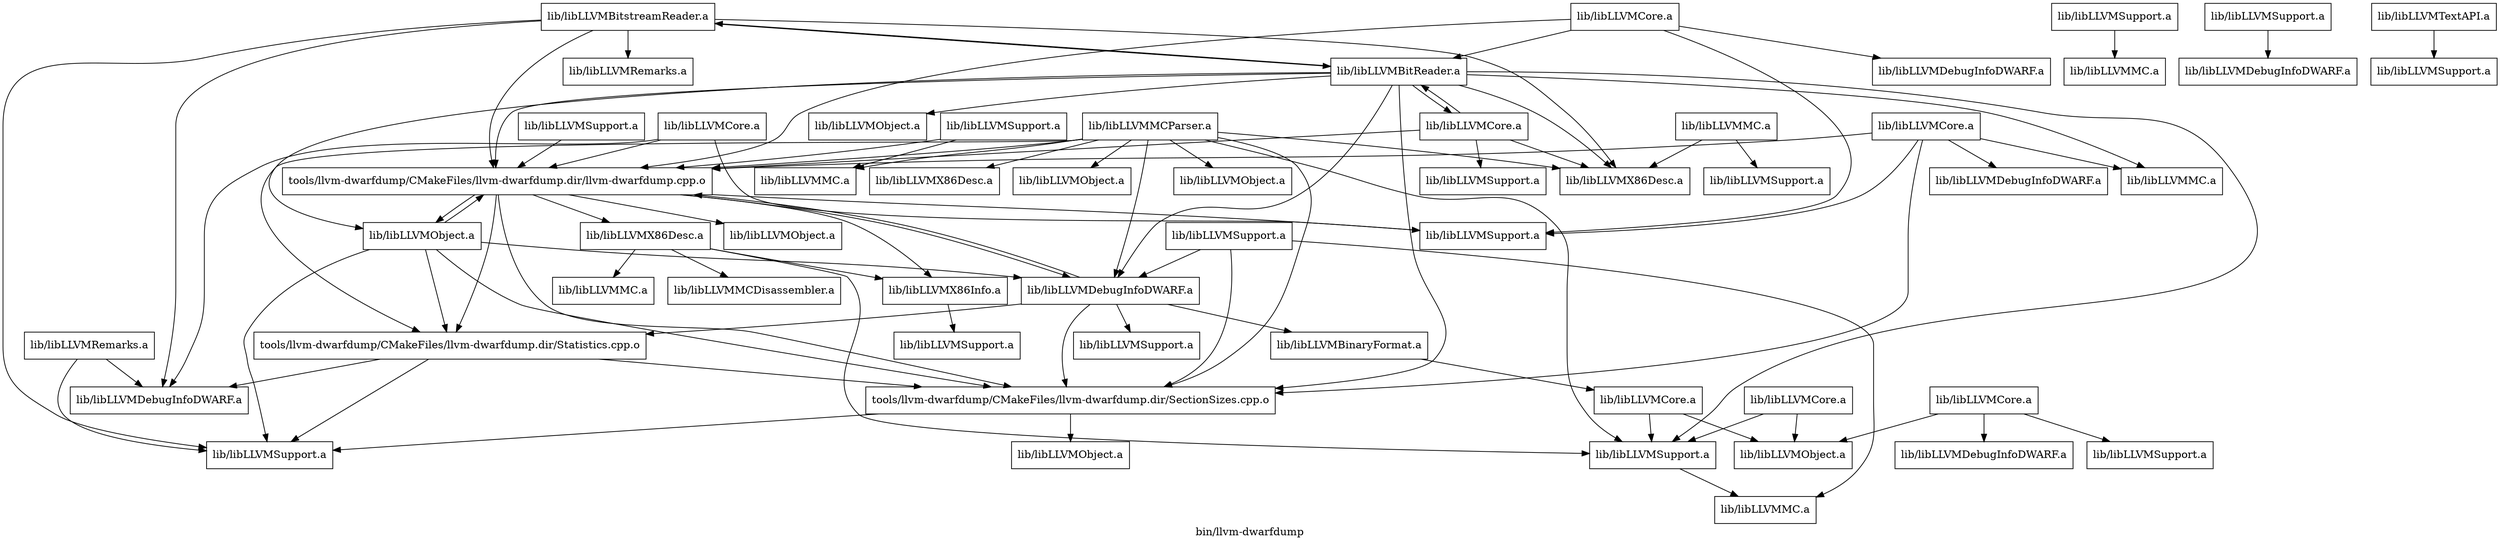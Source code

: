 digraph "bin/llvm-dwarfdump" {
	label="bin/llvm-dwarfdump";

	Node0x55cb9e779d28 [shape=record,shape=record,label="{tools/llvm-dwarfdump/CMakeFiles/llvm-dwarfdump.dir/SectionSizes.cpp.o}"];
	Node0x55cb9e779d28 -> Node0x55cb9e77c2f0;
	Node0x55cb9e779d28 -> Node0x55cb9e779d90;
	Node0x55cb9e77c2f0 [shape=record,shape=record,label="{lib/libLLVMObject.a}"];
	Node0x55cb9e779d90 [shape=record,shape=record,label="{lib/libLLVMSupport.a}"];
	Node0x55cb9e77c698 [shape=record,shape=record,label="{tools/llvm-dwarfdump/CMakeFiles/llvm-dwarfdump.dir/Statistics.cpp.o}"];
	Node0x55cb9e77c698 -> Node0x55cb9e779d28;
	Node0x55cb9e77c698 -> Node0x55cb9e778d50;
	Node0x55cb9e77c698 -> Node0x55cb9e779d90;
	Node0x55cb9e778d50 [shape=record,shape=record,label="{lib/libLLVMDebugInfoDWARF.a}"];
	Node0x55cb9e77b0a8 [shape=record,shape=record,label="{tools/llvm-dwarfdump/CMakeFiles/llvm-dwarfdump.dir/llvm-dwarfdump.cpp.o}"];
	Node0x55cb9e77b0a8 -> Node0x55cb9e779d28;
	Node0x55cb9e77b0a8 -> Node0x55cb9e77c698;
	Node0x55cb9e77b0a8 -> Node0x55cb9e776310;
	Node0x55cb9e77b0a8 -> Node0x55cb9e77e168;
	Node0x55cb9e77b0a8 -> Node0x55cb9e77a5b0;
	Node0x55cb9e77b0a8 -> Node0x55cb9e780590;
	Node0x55cb9e77b0a8 -> Node0x55cb9e77b2b0;
	Node0x55cb9e77b0a8 -> Node0x55cb9e779df8;
	Node0x55cb9e776310 [shape=record,shape=record,label="{lib/libLLVMDebugInfoDWARF.a}"];
	Node0x55cb9e776310 -> Node0x55cb9e779d28;
	Node0x55cb9e776310 -> Node0x55cb9e77c698;
	Node0x55cb9e776310 -> Node0x55cb9e77b0a8;
	Node0x55cb9e776310 -> Node0x55cb9e776720;
	Node0x55cb9e776310 -> Node0x55cb9e781770;
	Node0x55cb9e77e168 [shape=record,shape=record,label="{lib/libLLVMX86Desc.a}"];
	Node0x55cb9e77e168 -> Node0x55cb9e780590;
	Node0x55cb9e77e168 -> Node0x55cb9e77eb28;
	Node0x55cb9e77e168 -> Node0x55cb9e776990;
	Node0x55cb9e77e168 -> Node0x55cb9e77af70;
	Node0x55cb9e77a5b0 [shape=record,shape=record,label="{lib/libLLVMObject.a}"];
	Node0x55cb9e780590 [shape=record,shape=record,label="{lib/libLLVMX86Info.a}"];
	Node0x55cb9e780590 -> Node0x55cb9e77b7f8;
	Node0x55cb9e77b2b0 [shape=record,shape=record,label="{lib/libLLVMObject.a}"];
	Node0x55cb9e77b2b0 -> Node0x55cb9e779d28;
	Node0x55cb9e77b2b0 -> Node0x55cb9e77c698;
	Node0x55cb9e77b2b0 -> Node0x55cb9e77b0a8;
	Node0x55cb9e77b2b0 -> Node0x55cb9e776310;
	Node0x55cb9e77b2b0 -> Node0x55cb9e779d90;
	Node0x55cb9e779df8 [shape=record,shape=record,label="{lib/libLLVMSupport.a}"];
	Node0x55cb9e776720 [shape=record,shape=record,label="{lib/libLLVMSupport.a}"];
	Node0x55cb9e781770 [shape=record,shape=record,label="{lib/libLLVMBinaryFormat.a}"];
	Node0x55cb9e781770 -> Node0x55cb9e780a70;
	Node0x55cb9e77eb28 [shape=record,shape=record,label="{lib/libLLVMMC.a}"];
	Node0x55cb9e776990 [shape=record,shape=record,label="{lib/libLLVMSupport.a}"];
	Node0x55cb9e776990 -> Node0x55cb9e777898;
	Node0x55cb9e77af70 [shape=record,shape=record,label="{lib/libLLVMMCDisassembler.a}"];
	Node0x55cb9e77b7f8 [shape=record,shape=record,label="{lib/libLLVMSupport.a}"];
	Node0x55cb9e7801e8 [shape=record,shape=record,label="{lib/libLLVMMC.a}"];
	Node0x55cb9e7801e8 -> Node0x55cb9e77a7b8;
	Node0x55cb9e7801e8 -> Node0x55cb9e77c7d0;
	Node0x55cb9e77a7b8 [shape=record,shape=record,label="{lib/libLLVMX86Desc.a}"];
	Node0x55cb9e77c7d0 [shape=record,shape=record,label="{lib/libLLVMSupport.a}"];
	Node0x55cb9e777898 [shape=record,shape=record,label="{lib/libLLVMMC.a}"];
	Node0x55cb9e776580 [shape=record,shape=record,label="{lib/libLLVMBitReader.a}"];
	Node0x55cb9e776580 -> Node0x55cb9e779d28;
	Node0x55cb9e776580 -> Node0x55cb9e77b0a8;
	Node0x55cb9e776580 -> Node0x55cb9e776310;
	Node0x55cb9e776580 -> Node0x55cb9e77a7b8;
	Node0x55cb9e776580 -> Node0x55cb9e77c630;
	Node0x55cb9e776580 -> Node0x55cb9e782408;
	Node0x55cb9e776580 -> Node0x55cb9e77b2b0;
	Node0x55cb9e776580 -> Node0x55cb9e776990;
	Node0x55cb9e776580 -> Node0x55cb9e777d78;
	Node0x55cb9e776580 -> Node0x55cb9e7771b0;
	Node0x55cb9e77c630 [shape=record,shape=record,label="{lib/libLLVMObject.a}"];
	Node0x55cb9e782408 [shape=record,shape=record,label="{lib/libLLVMMC.a}"];
	Node0x55cb9e777d78 [shape=record,shape=record,label="{lib/libLLVMCore.a}"];
	Node0x55cb9e777d78 -> Node0x55cb9e77b0a8;
	Node0x55cb9e777d78 -> Node0x55cb9e77a7b8;
	Node0x55cb9e777d78 -> Node0x55cb9e77de90;
	Node0x55cb9e777d78 -> Node0x55cb9e776580;
	Node0x55cb9e7771b0 [shape=record,shape=record,label="{lib/libLLVMBitstreamReader.a}"];
	Node0x55cb9e7771b0 -> Node0x55cb9e77b0a8;
	Node0x55cb9e7771b0 -> Node0x55cb9e778d50;
	Node0x55cb9e7771b0 -> Node0x55cb9e77a7b8;
	Node0x55cb9e7771b0 -> Node0x55cb9e779d90;
	Node0x55cb9e7771b0 -> Node0x55cb9e776580;
	Node0x55cb9e7771b0 -> Node0x55cb9e77cc48;
	Node0x55cb9e77de90 [shape=record,shape=record,label="{lib/libLLVMSupport.a}"];
	Node0x55cb9e779230 [shape=record,shape=record,label="{lib/libLLVMSupport.a}"];
	Node0x55cb9e779230 -> Node0x55cb9e77e5e0;
	Node0x55cb9e77e5e0 [shape=record,shape=record,label="{lib/libLLVMMC.a}"];
	Node0x55cb9e780a70 [shape=record,shape=record,label="{lib/libLLVMCore.a}"];
	Node0x55cb9e780a70 -> Node0x55cb9e77c288;
	Node0x55cb9e780a70 -> Node0x55cb9e776990;
	Node0x55cb9e77c288 [shape=record,shape=record,label="{lib/libLLVMObject.a}"];
	Node0x55cb9e777900 [shape=record,shape=record,label="{lib/libLLVMCore.a}"];
	Node0x55cb9e777900 -> Node0x55cb9e781910;
	Node0x55cb9e777900 -> Node0x55cb9e77c288;
	Node0x55cb9e777900 -> Node0x55cb9e782cf8;
	Node0x55cb9e781910 [shape=record,shape=record,label="{lib/libLLVMDebugInfoDWARF.a}"];
	Node0x55cb9e782cf8 [shape=record,shape=record,label="{lib/libLLVMSupport.a}"];
	Node0x55cb9e77da80 [shape=record,shape=record,label="{lib/libLLVMSupport.a}"];
	Node0x55cb9e77da80 -> Node0x55cb9e77b0a8;
	Node0x55cb9e77da80 -> Node0x55cb9e781638;
	Node0x55cb9e781638 [shape=record,shape=record,label="{lib/libLLVMMC.a}"];
	Node0x55cb9e7819e0 [shape=record,shape=record,label="{lib/libLLVMCore.a}"];
	Node0x55cb9e7819e0 -> Node0x55cb9e77b0a8;
	Node0x55cb9e7819e0 -> Node0x55cb9e77d4d0;
	Node0x55cb9e7819e0 -> Node0x55cb9e779df8;
	Node0x55cb9e7819e0 -> Node0x55cb9e776580;
	Node0x55cb9e77d4d0 [shape=record,shape=record,label="{lib/libLLVMDebugInfoDWARF.a}"];
	Node0x55cb9e782338 [shape=record,shape=record,label="{lib/libLLVMSupport.a}"];
	Node0x55cb9e782338 -> Node0x55cb9e77b0a8;
	Node0x55cb9e779e60 [shape=record,shape=record,label="{lib/libLLVMCore.a}"];
	Node0x55cb9e779e60 -> Node0x55cb9e77c288;
	Node0x55cb9e779e60 -> Node0x55cb9e776990;
	Node0x55cb9e7823a0 [shape=record,shape=record,label="{lib/libLLVMCore.a}"];
	Node0x55cb9e7823a0 -> Node0x55cb9e779d28;
	Node0x55cb9e7823a0 -> Node0x55cb9e77b0a8;
	Node0x55cb9e7823a0 -> Node0x55cb9e77d058;
	Node0x55cb9e7823a0 -> Node0x55cb9e782408;
	Node0x55cb9e7823a0 -> Node0x55cb9e779df8;
	Node0x55cb9e77d058 [shape=record,shape=record,label="{lib/libLLVMDebugInfoDWARF.a}"];
	Node0x55cb9e782dc8 [shape=record,shape=record,label="{lib/libLLVMSupport.a}"];
	Node0x55cb9e782dc8 -> Node0x55cb9e782268;
	Node0x55cb9e782268 [shape=record,shape=record,label="{lib/libLLVMDebugInfoDWARF.a}"];
	Node0x55cb9e77cd18 [shape=record,shape=record,label="{lib/libLLVMCore.a}"];
	Node0x55cb9e77cd18 -> Node0x55cb9e77b0a8;
	Node0x55cb9e77cd18 -> Node0x55cb9e778d50;
	Node0x55cb9e77cd18 -> Node0x55cb9e779df8;
	Node0x55cb9e77ddc0 [shape=record,shape=record,label="{lib/libLLVMRemarks.a}"];
	Node0x55cb9e77ddc0 -> Node0x55cb9e778d50;
	Node0x55cb9e77ddc0 -> Node0x55cb9e779d90;
	Node0x55cb9e77c3c0 [shape=record,shape=record,label="{lib/libLLVMSupport.a}"];
	Node0x55cb9e77c3c0 -> Node0x55cb9e779d28;
	Node0x55cb9e77c3c0 -> Node0x55cb9e776310;
	Node0x55cb9e77c3c0 -> Node0x55cb9e777898;
	Node0x55cb9e77cc48 [shape=record,shape=record,label="{lib/libLLVMRemarks.a}"];
	Node0x55cb9e777a38 [shape=record,shape=record,label="{lib/libLLVMMCParser.a}"];
	Node0x55cb9e777a38 -> Node0x55cb9e779d28;
	Node0x55cb9e777a38 -> Node0x55cb9e77c698;
	Node0x55cb9e777a38 -> Node0x55cb9e77b0a8;
	Node0x55cb9e777a38 -> Node0x55cb9e776310;
	Node0x55cb9e777a38 -> Node0x55cb9e77a7b8;
	Node0x55cb9e777a38 -> Node0x55cb9e777b08;
	Node0x55cb9e777a38 -> Node0x55cb9e781978;
	Node0x55cb9e777a38 -> Node0x55cb9e781638;
	Node0x55cb9e777a38 -> Node0x55cb9e77b380;
	Node0x55cb9e777a38 -> Node0x55cb9e776990;
	Node0x55cb9e777b08 [shape=record,shape=record,label="{lib/libLLVMObject.a}"];
	Node0x55cb9e781978 [shape=record,shape=record,label="{lib/libLLVMX86Desc.a}"];
	Node0x55cb9e77b380 [shape=record,shape=record,label="{lib/libLLVMObject.a}"];
	Node0x55cb9e778fc0 [shape=record,shape=record,label="{lib/libLLVMTextAPI.a}"];
	Node0x55cb9e778fc0 -> Node0x55cb9e77e9f0;
	Node0x55cb9e77e9f0 [shape=record,shape=record,label="{lib/libLLVMSupport.a}"];
}

